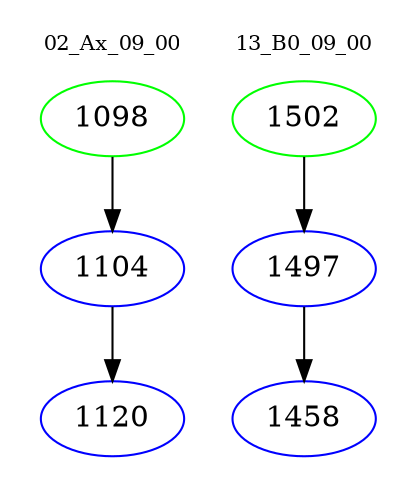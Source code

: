 digraph{
subgraph cluster_0 {
color = white
label = "02_Ax_09_00";
fontsize=10;
T0_1098 [label="1098", color="green"]
T0_1098 -> T0_1104 [color="black"]
T0_1104 [label="1104", color="blue"]
T0_1104 -> T0_1120 [color="black"]
T0_1120 [label="1120", color="blue"]
}
subgraph cluster_1 {
color = white
label = "13_B0_09_00";
fontsize=10;
T1_1502 [label="1502", color="green"]
T1_1502 -> T1_1497 [color="black"]
T1_1497 [label="1497", color="blue"]
T1_1497 -> T1_1458 [color="black"]
T1_1458 [label="1458", color="blue"]
}
}
